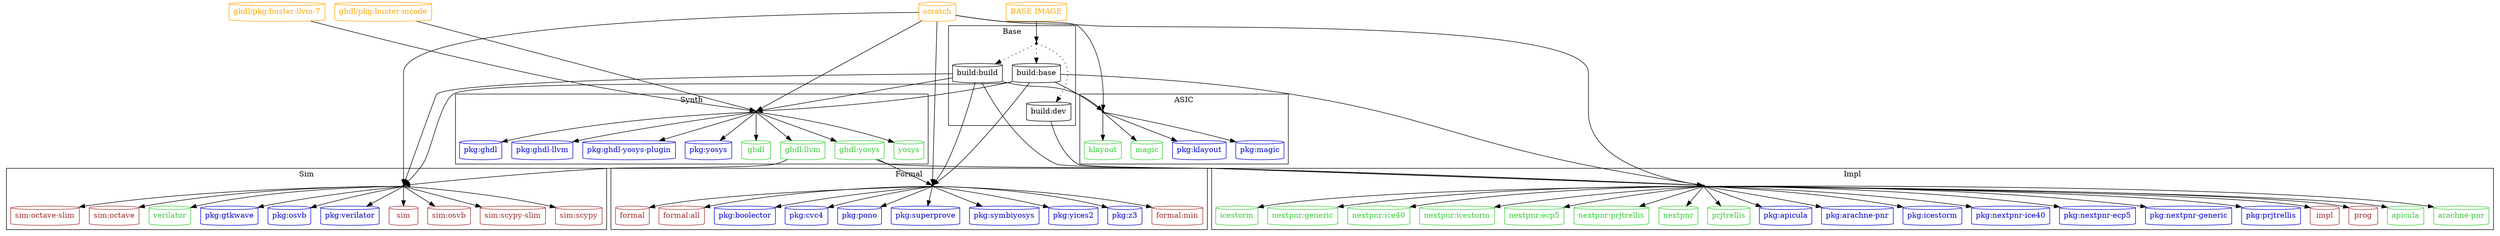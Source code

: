 # Authors:
#   Unai Martinez-Corral
#
# Copyright 2019-2021 Unai Martinez-Corral <unai.martinezcorral@ehu.eus>
#
# Licensed under the Apache License, Version 2.0 (the "License");
# you may not use this file except in compliance with the License.
# You may obtain a copy of the License at
#
#     http://www.apache.org/licenses/LICENSE-2.0
#
# Unless required by applicable law or agreed to in writing, software
# distributed under the License is distributed on an "AS IS" BASIS,
# WITHOUT WARRANTIES OR CONDITIONS OF ANY KIND, either express or implied.
# See the License for the specific language governing permissions and
# limitations under the License.
#
# SPDX-License-Identifier: Apache-2.0

digraph G {

  #splines=polyline; #curved
  newrank=true;

  # Maps

  { node [shape=point]
    m_base
    m_synth
    m_sim
    m_impl
    m_formal
    m_asic
  }

  # Images

  { node [shape=cylinder]
    "build:base"
    "build:build"
    "build:dev"
    { node [color=limegreen, fontcolor=limegreen]
      "apicula"
      "arachne-pnr"
      "ghdl"
      "ghdl:llvm"
      "ghdl:yosys"
      "icestorm"
      "klayout"
      "magic"
      "nextpnr:generic"
      "nextpnr:ice40"
      "nextpnr:icestorm"
      "nextpnr:ecp5"
      "nextpnr:prjtrellis"
      "nextpnr"
      "prjtrellis"
      "verilator"
      "yosys"
    }
    { node [color=mediumblue, fontcolor=mediumblue]
      "pkg:apicula"
      "pkg:arachne-pnr"
      "pkg:boolector"
      "pkg:cvc4"
      "pkg:ghdl"
      "pkg:ghdl-llvm"
      "pkg:ghdl-yosys-plugin"
      "pkg:gtkwave"
      "pkg:icestorm"
      "pkg:klayout"
      "pkg:magic"
      "pkg:nextpnr-ice40"
      "pkg:nextpnr-ecp5"
      "pkg:nextpnr-generic"
      "pkg:osvb"
      "pkg:pono"
      "pkg:prjtrellis"
      "pkg:superprove"
      "pkg:symbiyosys"
      "pkg:yices2"
      "pkg:yosys"
      "pkg:verilator"
      "pkg:z3"
    }
    { node [color=brown, fontcolor=brown]
      "formal:min"
      "formal"
      "formal:all"
      "impl"
      "prog"
      "sim"
      "sim:osvb"
      "sim:scypy-slim"
      "sim:scypy"
      "sim:octave-slim"
      "sim:octave"
    }
  }

  # External images

  { node [shape=cylinder, color=orange, fontcolor=orange] rank=same
    "BASE IMAGE"
    "scratch"
    "ghdl/pkg:buster-mcode"
    "ghdl/pkg:buster-llvm-7"
  }

  # Dependencies

  "BASE IMAGE" -> m_base;

  {
    "scratch"
    "ghdl/pkg:buster-mcode"
    "ghdl/pkg:buster-llvm-7"
    "build:base"
    "build:build"
  } -> m_synth;

  {
    "build:build"
    "build:base"
    "scratch"
    "ghdl:llvm"
  } -> m_sim;

  {
    "scratch"
    "build:build"
    "build:base"
    "build:dev"
    "ghdl:yosys"
  } -> m_impl;

  {
    "scratch"
    "build:base"
    "build:build"
    "ghdl:yosys"
   } -> m_formal;

  {
    "scratch"
    "build:build"
    "build:base"
  } -> m_asic;

  # Generated images

  subgraph cluster_base {
    label = "Base";
    m_base -> {
      "build:base"
      "build:build"
      "build:dev"
    } [style=dotted];
  }

  subgraph cluster_synth {
    label = "Synth";
    m_synth -> {
      "ghdl"
      "ghdl:llvm"
      "pkg:ghdl"
      "pkg:ghdl-llvm"
      "pkg:ghdl-yosys-plugin"
      "ghdl:yosys"
      "pkg:yosys"
      "yosys"
    }
  }

  subgraph cluster_sim {
    label = "Sim";
    m_sim -> {
      "sim"
      "sim:osvb"
      "sim:scypy-slim"
      "sim:scypy"
      "sim:octave-slim"
      "sim:octave"
      "verilator"
      "pkg:osvb"
      "pkg:verilator"
      "pkg:gtkwave"
    };
  }

  subgraph cluster_impl {
    label = "Impl";
    m_impl -> {
      "apicula"
      "pkg:apicula"
      "arachne-pnr"
      "pkg:arachne-pnr"
      "icestorm"
      "pkg:icestorm"
      "prjtrellis"
      "pkg:prjtrellis"
      "prog"
      "impl"
      "nextpnr:generic"
      "nextpnr:ice40"
      "nextpnr:icestorm"
      "nextpnr:ecp5"
      "nextpnr:prjtrellis"
      "nextpnr"
      "pkg:nextpnr-generic"
      "pkg:nextpnr-ice40"
      "pkg:nextpnr-ecp5"
    }
  }

  subgraph cluster_formal {
    label = "Formal";
    m_formal -> {
      "pkg:symbiyosys"
      "pkg:boolector"
      "pkg:cvc4"
      "pkg:pono"
      "pkg:superprove"
      "pkg:yices2"
      "pkg:z3"
      "formal:min"
      "formal"
      "formal:all"
    }
  }

  subgraph cluster_asic {
    label = "ASIC";
    m_asic -> {
      "klayout"
      "magic"
      "pkg:klayout"
      "pkg:magic"
    };
  }

}

